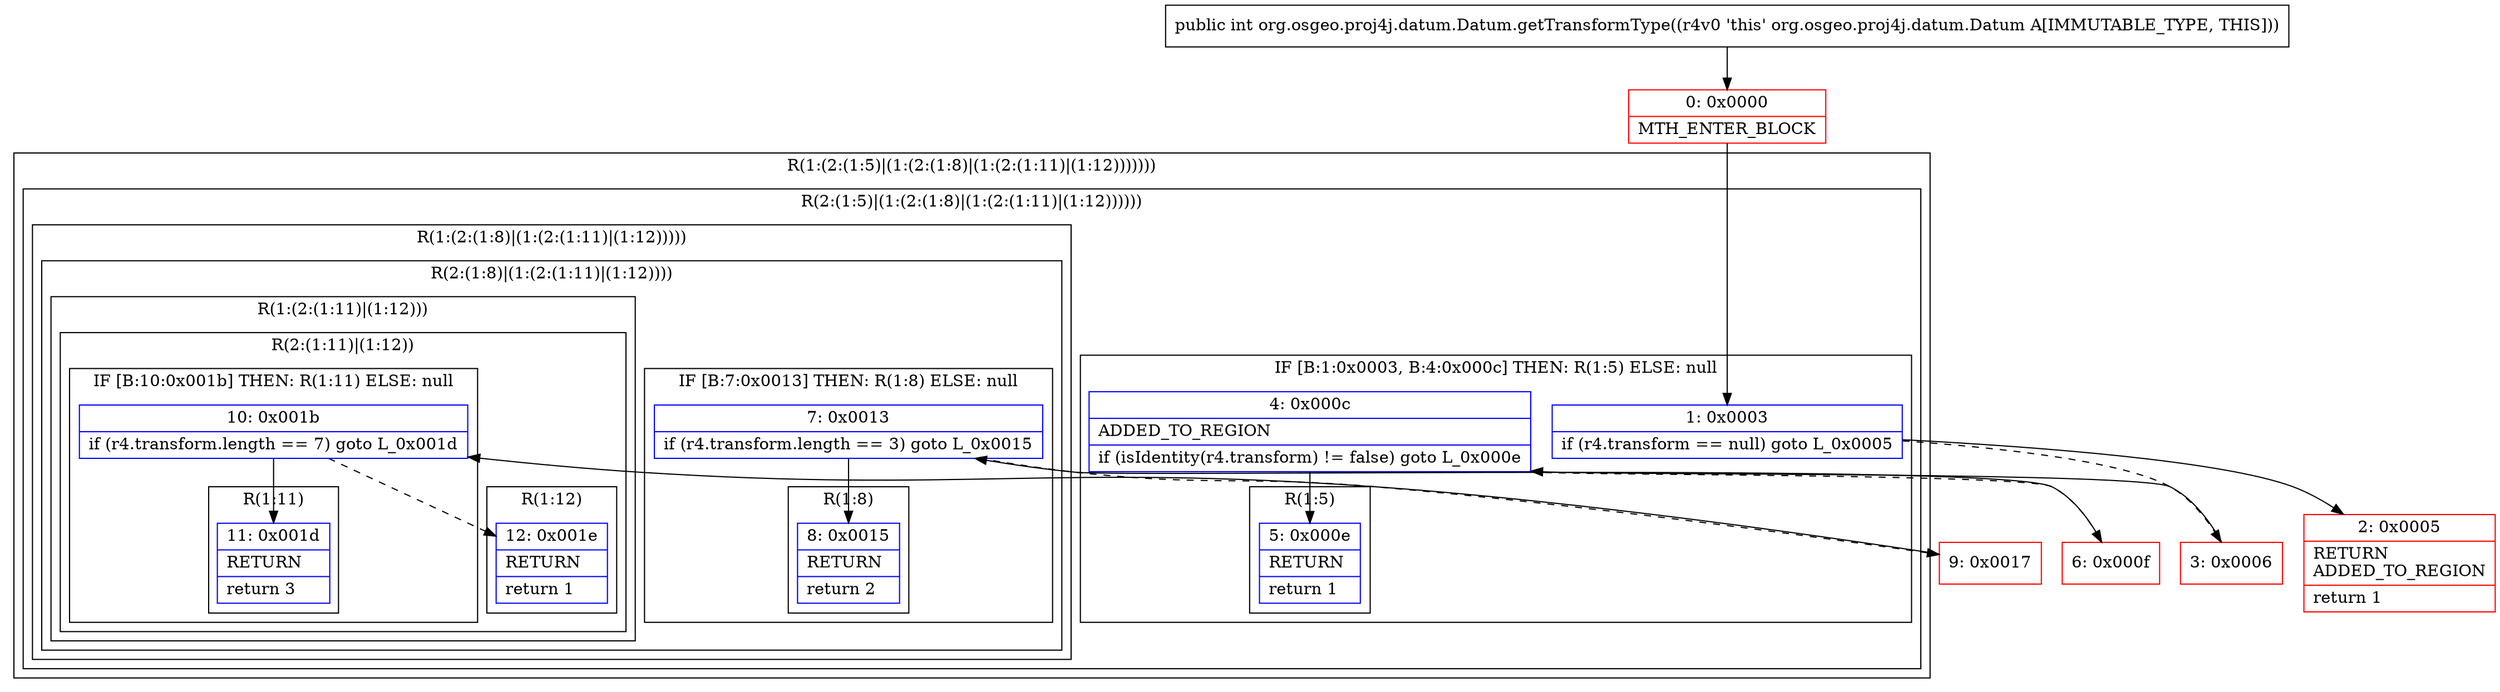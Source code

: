 digraph "CFG fororg.osgeo.proj4j.datum.Datum.getTransformType()I" {
subgraph cluster_Region_2103932788 {
label = "R(1:(2:(1:5)|(1:(2:(1:8)|(1:(2:(1:11)|(1:12)))))))";
node [shape=record,color=blue];
subgraph cluster_Region_870261074 {
label = "R(2:(1:5)|(1:(2:(1:8)|(1:(2:(1:11)|(1:12))))))";
node [shape=record,color=blue];
subgraph cluster_IfRegion_426780027 {
label = "IF [B:1:0x0003, B:4:0x000c] THEN: R(1:5) ELSE: null";
node [shape=record,color=blue];
Node_1 [shape=record,label="{1\:\ 0x0003|if (r4.transform == null) goto L_0x0005\l}"];
Node_4 [shape=record,label="{4\:\ 0x000c|ADDED_TO_REGION\l|if (isIdentity(r4.transform) != false) goto L_0x000e\l}"];
subgraph cluster_Region_559906236 {
label = "R(1:5)";
node [shape=record,color=blue];
Node_5 [shape=record,label="{5\:\ 0x000e|RETURN\l|return 1\l}"];
}
}
subgraph cluster_Region_1740993076 {
label = "R(1:(2:(1:8)|(1:(2:(1:11)|(1:12)))))";
node [shape=record,color=blue];
subgraph cluster_Region_769268271 {
label = "R(2:(1:8)|(1:(2:(1:11)|(1:12))))";
node [shape=record,color=blue];
subgraph cluster_IfRegion_899262738 {
label = "IF [B:7:0x0013] THEN: R(1:8) ELSE: null";
node [shape=record,color=blue];
Node_7 [shape=record,label="{7\:\ 0x0013|if (r4.transform.length == 3) goto L_0x0015\l}"];
subgraph cluster_Region_1878102144 {
label = "R(1:8)";
node [shape=record,color=blue];
Node_8 [shape=record,label="{8\:\ 0x0015|RETURN\l|return 2\l}"];
}
}
subgraph cluster_Region_602479512 {
label = "R(1:(2:(1:11)|(1:12)))";
node [shape=record,color=blue];
subgraph cluster_Region_1587508904 {
label = "R(2:(1:11)|(1:12))";
node [shape=record,color=blue];
subgraph cluster_IfRegion_641111376 {
label = "IF [B:10:0x001b] THEN: R(1:11) ELSE: null";
node [shape=record,color=blue];
Node_10 [shape=record,label="{10\:\ 0x001b|if (r4.transform.length == 7) goto L_0x001d\l}"];
subgraph cluster_Region_1168143494 {
label = "R(1:11)";
node [shape=record,color=blue];
Node_11 [shape=record,label="{11\:\ 0x001d|RETURN\l|return 3\l}"];
}
}
subgraph cluster_Region_788431473 {
label = "R(1:12)";
node [shape=record,color=blue];
Node_12 [shape=record,label="{12\:\ 0x001e|RETURN\l|return 1\l}"];
}
}
}
}
}
}
}
Node_0 [shape=record,color=red,label="{0\:\ 0x0000|MTH_ENTER_BLOCK\l}"];
Node_2 [shape=record,color=red,label="{2\:\ 0x0005|RETURN\lADDED_TO_REGION\l|return 1\l}"];
Node_3 [shape=record,color=red,label="{3\:\ 0x0006}"];
Node_6 [shape=record,color=red,label="{6\:\ 0x000f}"];
Node_9 [shape=record,color=red,label="{9\:\ 0x0017}"];
MethodNode[shape=record,label="{public int org.osgeo.proj4j.datum.Datum.getTransformType((r4v0 'this' org.osgeo.proj4j.datum.Datum A[IMMUTABLE_TYPE, THIS])) }"];
MethodNode -> Node_0;
Node_1 -> Node_2;
Node_1 -> Node_3[style=dashed];
Node_4 -> Node_5;
Node_4 -> Node_6[style=dashed];
Node_7 -> Node_8;
Node_7 -> Node_9[style=dashed];
Node_10 -> Node_11;
Node_10 -> Node_12[style=dashed];
Node_0 -> Node_1;
Node_3 -> Node_4;
Node_6 -> Node_7;
Node_9 -> Node_10;
}

